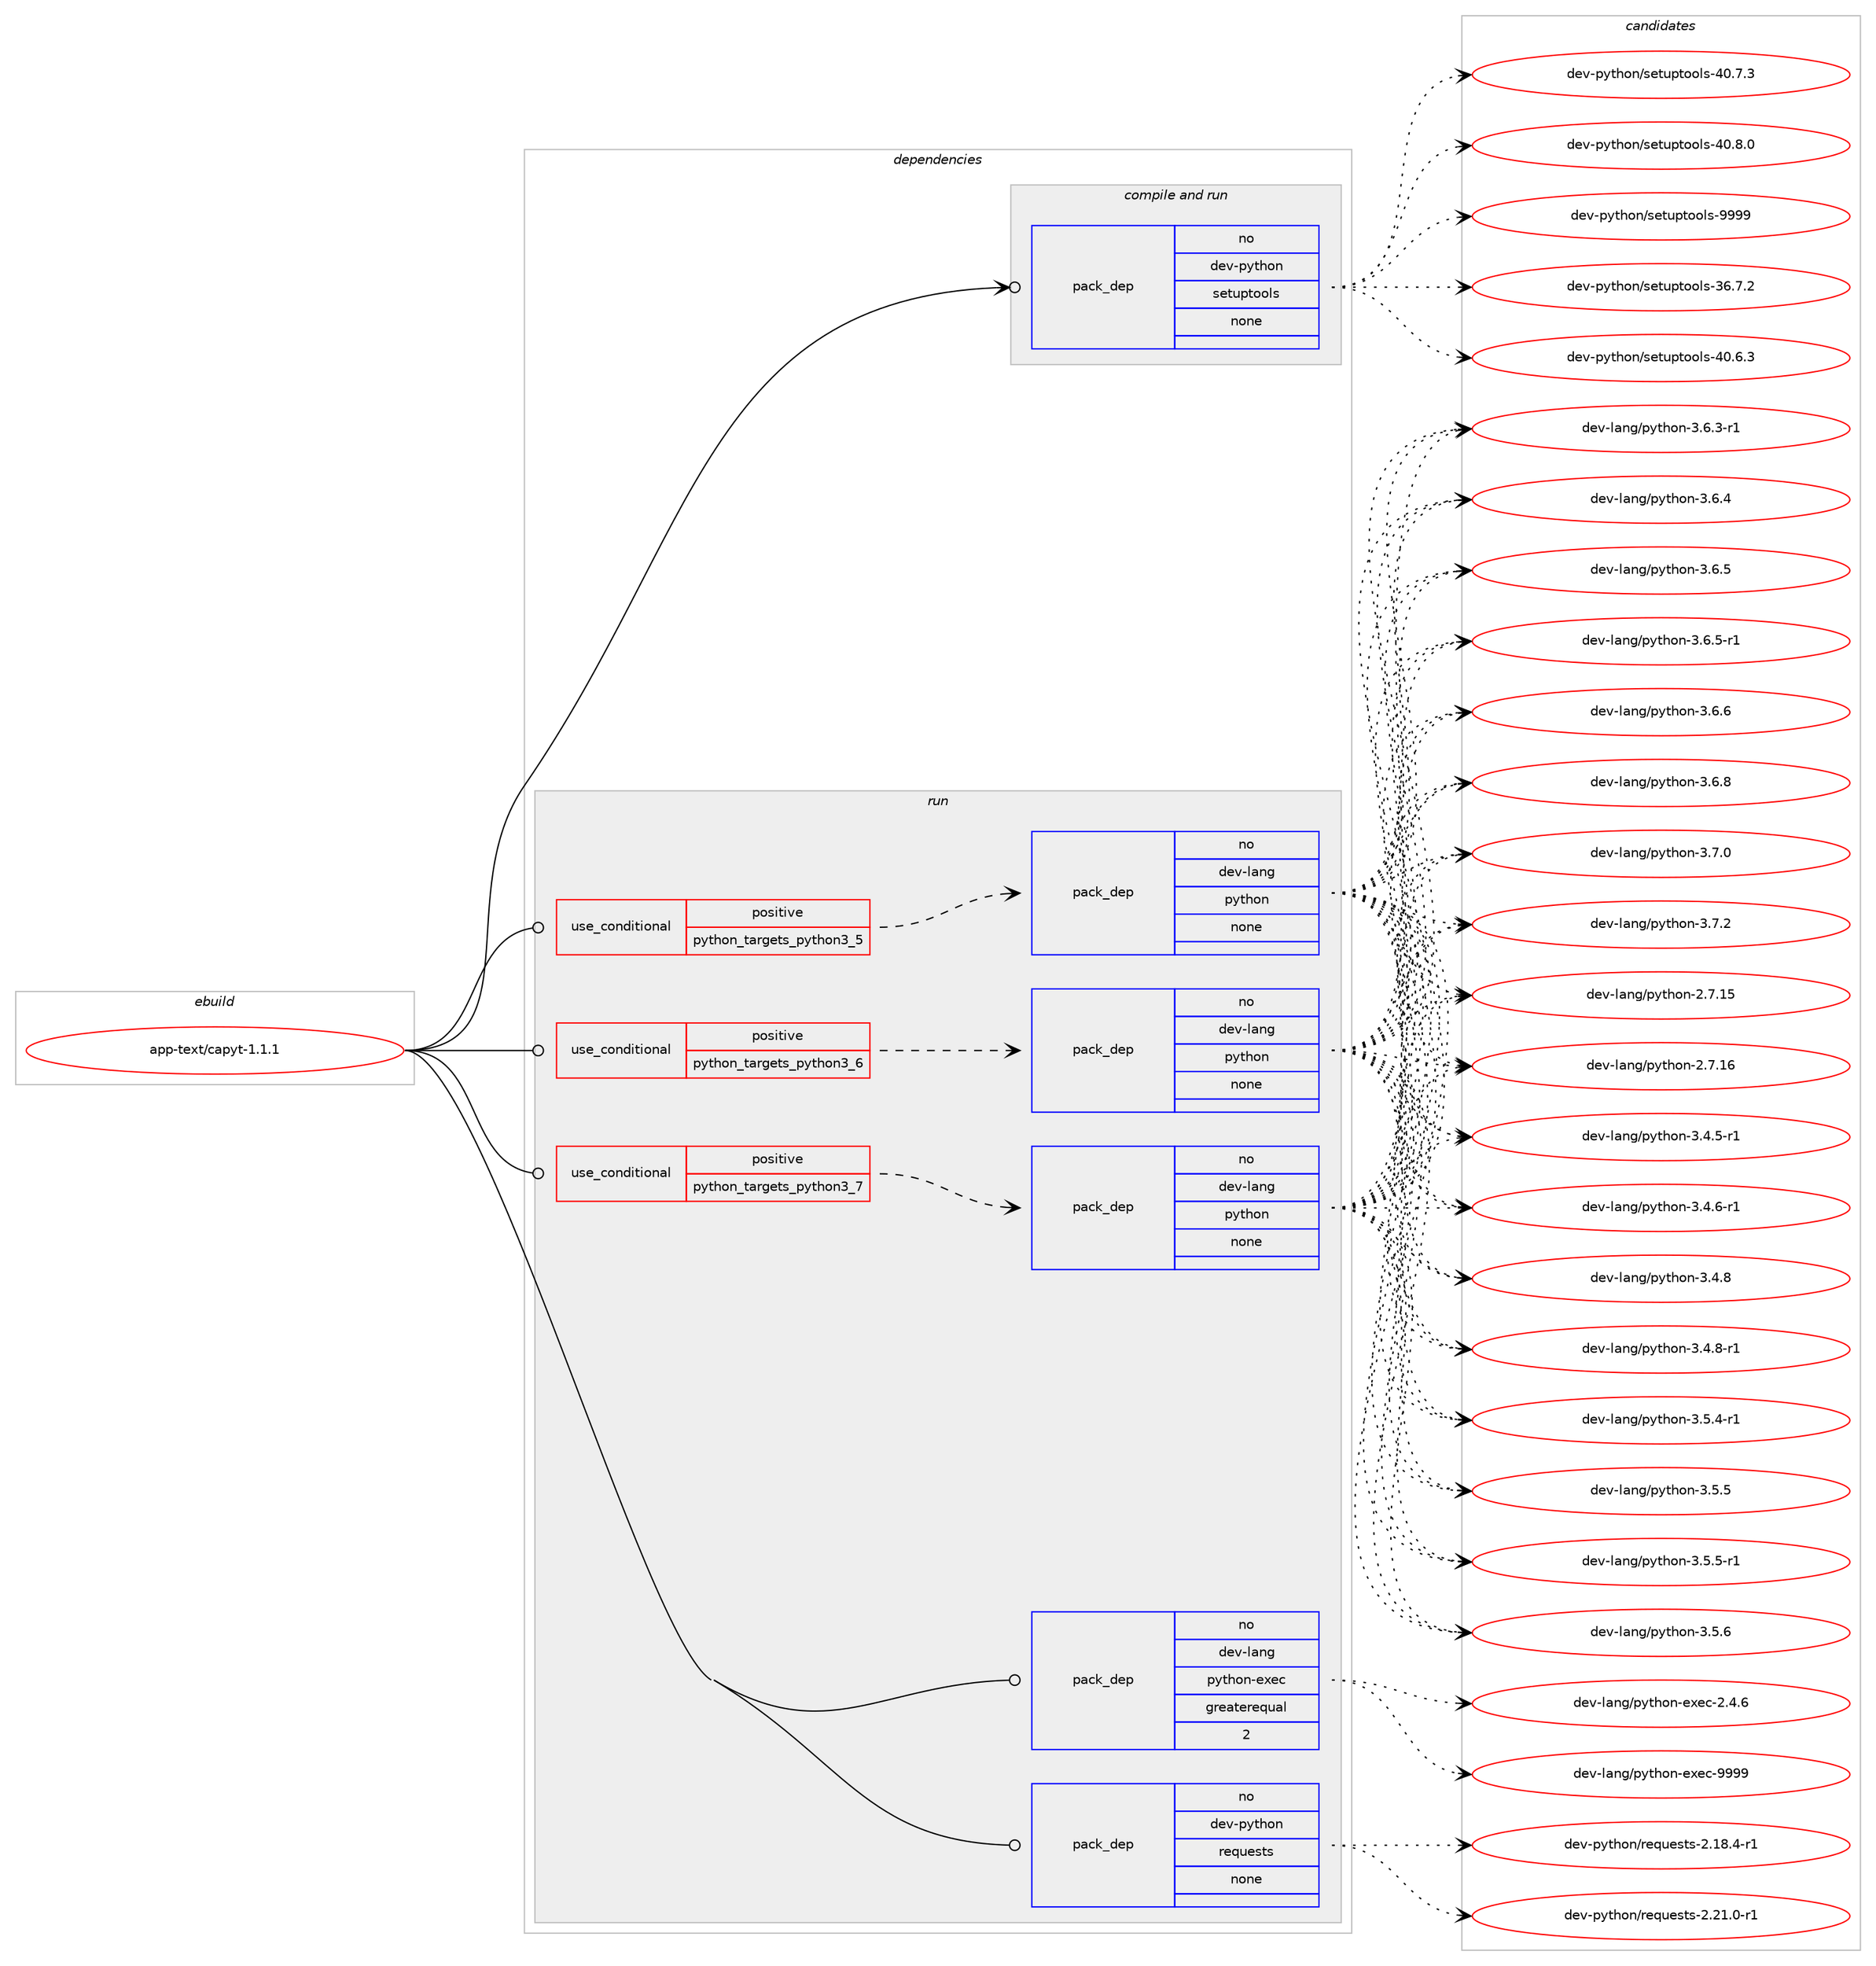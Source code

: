 digraph prolog {

# *************
# Graph options
# *************

newrank=true;
concentrate=true;
compound=true;
graph [rankdir=LR,fontname=Helvetica,fontsize=10,ranksep=1.5];#, ranksep=2.5, nodesep=0.2];
edge  [arrowhead=vee];
node  [fontname=Helvetica,fontsize=10];

# **********
# The ebuild
# **********

subgraph cluster_leftcol {
color=gray;
rank=same;
label=<<i>ebuild</i>>;
id [label="app-text/capyt-1.1.1", color=red, width=4, href="../app-text/capyt-1.1.1.svg"];
}

# ****************
# The dependencies
# ****************

subgraph cluster_midcol {
color=gray;
label=<<i>dependencies</i>>;
subgraph cluster_compile {
fillcolor="#eeeeee";
style=filled;
label=<<i>compile</i>>;
}
subgraph cluster_compileandrun {
fillcolor="#eeeeee";
style=filled;
label=<<i>compile and run</i>>;
subgraph pack932396 {
dependency1308245 [label=<<TABLE BORDER="0" CELLBORDER="1" CELLSPACING="0" CELLPADDING="4" WIDTH="220"><TR><TD ROWSPAN="6" CELLPADDING="30">pack_dep</TD></TR><TR><TD WIDTH="110">no</TD></TR><TR><TD>dev-python</TD></TR><TR><TD>setuptools</TD></TR><TR><TD>none</TD></TR><TR><TD></TD></TR></TABLE>>, shape=none, color=blue];
}
id:e -> dependency1308245:w [weight=20,style="solid",arrowhead="odotvee"];
}
subgraph cluster_run {
fillcolor="#eeeeee";
style=filled;
label=<<i>run</i>>;
subgraph cond355392 {
dependency1308246 [label=<<TABLE BORDER="0" CELLBORDER="1" CELLSPACING="0" CELLPADDING="4"><TR><TD ROWSPAN="3" CELLPADDING="10">use_conditional</TD></TR><TR><TD>positive</TD></TR><TR><TD>python_targets_python3_5</TD></TR></TABLE>>, shape=none, color=red];
subgraph pack932397 {
dependency1308247 [label=<<TABLE BORDER="0" CELLBORDER="1" CELLSPACING="0" CELLPADDING="4" WIDTH="220"><TR><TD ROWSPAN="6" CELLPADDING="30">pack_dep</TD></TR><TR><TD WIDTH="110">no</TD></TR><TR><TD>dev-lang</TD></TR><TR><TD>python</TD></TR><TR><TD>none</TD></TR><TR><TD></TD></TR></TABLE>>, shape=none, color=blue];
}
dependency1308246:e -> dependency1308247:w [weight=20,style="dashed",arrowhead="vee"];
}
id:e -> dependency1308246:w [weight=20,style="solid",arrowhead="odot"];
subgraph cond355393 {
dependency1308248 [label=<<TABLE BORDER="0" CELLBORDER="1" CELLSPACING="0" CELLPADDING="4"><TR><TD ROWSPAN="3" CELLPADDING="10">use_conditional</TD></TR><TR><TD>positive</TD></TR><TR><TD>python_targets_python3_6</TD></TR></TABLE>>, shape=none, color=red];
subgraph pack932398 {
dependency1308249 [label=<<TABLE BORDER="0" CELLBORDER="1" CELLSPACING="0" CELLPADDING="4" WIDTH="220"><TR><TD ROWSPAN="6" CELLPADDING="30">pack_dep</TD></TR><TR><TD WIDTH="110">no</TD></TR><TR><TD>dev-lang</TD></TR><TR><TD>python</TD></TR><TR><TD>none</TD></TR><TR><TD></TD></TR></TABLE>>, shape=none, color=blue];
}
dependency1308248:e -> dependency1308249:w [weight=20,style="dashed",arrowhead="vee"];
}
id:e -> dependency1308248:w [weight=20,style="solid",arrowhead="odot"];
subgraph cond355394 {
dependency1308250 [label=<<TABLE BORDER="0" CELLBORDER="1" CELLSPACING="0" CELLPADDING="4"><TR><TD ROWSPAN="3" CELLPADDING="10">use_conditional</TD></TR><TR><TD>positive</TD></TR><TR><TD>python_targets_python3_7</TD></TR></TABLE>>, shape=none, color=red];
subgraph pack932399 {
dependency1308251 [label=<<TABLE BORDER="0" CELLBORDER="1" CELLSPACING="0" CELLPADDING="4" WIDTH="220"><TR><TD ROWSPAN="6" CELLPADDING="30">pack_dep</TD></TR><TR><TD WIDTH="110">no</TD></TR><TR><TD>dev-lang</TD></TR><TR><TD>python</TD></TR><TR><TD>none</TD></TR><TR><TD></TD></TR></TABLE>>, shape=none, color=blue];
}
dependency1308250:e -> dependency1308251:w [weight=20,style="dashed",arrowhead="vee"];
}
id:e -> dependency1308250:w [weight=20,style="solid",arrowhead="odot"];
subgraph pack932400 {
dependency1308252 [label=<<TABLE BORDER="0" CELLBORDER="1" CELLSPACING="0" CELLPADDING="4" WIDTH="220"><TR><TD ROWSPAN="6" CELLPADDING="30">pack_dep</TD></TR><TR><TD WIDTH="110">no</TD></TR><TR><TD>dev-lang</TD></TR><TR><TD>python-exec</TD></TR><TR><TD>greaterequal</TD></TR><TR><TD>2</TD></TR></TABLE>>, shape=none, color=blue];
}
id:e -> dependency1308252:w [weight=20,style="solid",arrowhead="odot"];
subgraph pack932401 {
dependency1308253 [label=<<TABLE BORDER="0" CELLBORDER="1" CELLSPACING="0" CELLPADDING="4" WIDTH="220"><TR><TD ROWSPAN="6" CELLPADDING="30">pack_dep</TD></TR><TR><TD WIDTH="110">no</TD></TR><TR><TD>dev-python</TD></TR><TR><TD>requests</TD></TR><TR><TD>none</TD></TR><TR><TD></TD></TR></TABLE>>, shape=none, color=blue];
}
id:e -> dependency1308253:w [weight=20,style="solid",arrowhead="odot"];
}
}

# **************
# The candidates
# **************

subgraph cluster_choices {
rank=same;
color=gray;
label=<<i>candidates</i>>;

subgraph choice932396 {
color=black;
nodesep=1;
choice100101118451121211161041111104711510111611711211611111110811545515446554650 [label="dev-python/setuptools-36.7.2", color=red, width=4,href="../dev-python/setuptools-36.7.2.svg"];
choice100101118451121211161041111104711510111611711211611111110811545524846544651 [label="dev-python/setuptools-40.6.3", color=red, width=4,href="../dev-python/setuptools-40.6.3.svg"];
choice100101118451121211161041111104711510111611711211611111110811545524846554651 [label="dev-python/setuptools-40.7.3", color=red, width=4,href="../dev-python/setuptools-40.7.3.svg"];
choice100101118451121211161041111104711510111611711211611111110811545524846564648 [label="dev-python/setuptools-40.8.0", color=red, width=4,href="../dev-python/setuptools-40.8.0.svg"];
choice10010111845112121116104111110471151011161171121161111111081154557575757 [label="dev-python/setuptools-9999", color=red, width=4,href="../dev-python/setuptools-9999.svg"];
dependency1308245:e -> choice100101118451121211161041111104711510111611711211611111110811545515446554650:w [style=dotted,weight="100"];
dependency1308245:e -> choice100101118451121211161041111104711510111611711211611111110811545524846544651:w [style=dotted,weight="100"];
dependency1308245:e -> choice100101118451121211161041111104711510111611711211611111110811545524846554651:w [style=dotted,weight="100"];
dependency1308245:e -> choice100101118451121211161041111104711510111611711211611111110811545524846564648:w [style=dotted,weight="100"];
dependency1308245:e -> choice10010111845112121116104111110471151011161171121161111111081154557575757:w [style=dotted,weight="100"];
}
subgraph choice932397 {
color=black;
nodesep=1;
choice10010111845108971101034711212111610411111045504655464953 [label="dev-lang/python-2.7.15", color=red, width=4,href="../dev-lang/python-2.7.15.svg"];
choice10010111845108971101034711212111610411111045504655464954 [label="dev-lang/python-2.7.16", color=red, width=4,href="../dev-lang/python-2.7.16.svg"];
choice1001011184510897110103471121211161041111104551465246534511449 [label="dev-lang/python-3.4.5-r1", color=red, width=4,href="../dev-lang/python-3.4.5-r1.svg"];
choice1001011184510897110103471121211161041111104551465246544511449 [label="dev-lang/python-3.4.6-r1", color=red, width=4,href="../dev-lang/python-3.4.6-r1.svg"];
choice100101118451089711010347112121116104111110455146524656 [label="dev-lang/python-3.4.8", color=red, width=4,href="../dev-lang/python-3.4.8.svg"];
choice1001011184510897110103471121211161041111104551465246564511449 [label="dev-lang/python-3.4.8-r1", color=red, width=4,href="../dev-lang/python-3.4.8-r1.svg"];
choice1001011184510897110103471121211161041111104551465346524511449 [label="dev-lang/python-3.5.4-r1", color=red, width=4,href="../dev-lang/python-3.5.4-r1.svg"];
choice100101118451089711010347112121116104111110455146534653 [label="dev-lang/python-3.5.5", color=red, width=4,href="../dev-lang/python-3.5.5.svg"];
choice1001011184510897110103471121211161041111104551465346534511449 [label="dev-lang/python-3.5.5-r1", color=red, width=4,href="../dev-lang/python-3.5.5-r1.svg"];
choice100101118451089711010347112121116104111110455146534654 [label="dev-lang/python-3.5.6", color=red, width=4,href="../dev-lang/python-3.5.6.svg"];
choice1001011184510897110103471121211161041111104551465446514511449 [label="dev-lang/python-3.6.3-r1", color=red, width=4,href="../dev-lang/python-3.6.3-r1.svg"];
choice100101118451089711010347112121116104111110455146544652 [label="dev-lang/python-3.6.4", color=red, width=4,href="../dev-lang/python-3.6.4.svg"];
choice100101118451089711010347112121116104111110455146544653 [label="dev-lang/python-3.6.5", color=red, width=4,href="../dev-lang/python-3.6.5.svg"];
choice1001011184510897110103471121211161041111104551465446534511449 [label="dev-lang/python-3.6.5-r1", color=red, width=4,href="../dev-lang/python-3.6.5-r1.svg"];
choice100101118451089711010347112121116104111110455146544654 [label="dev-lang/python-3.6.6", color=red, width=4,href="../dev-lang/python-3.6.6.svg"];
choice100101118451089711010347112121116104111110455146544656 [label="dev-lang/python-3.6.8", color=red, width=4,href="../dev-lang/python-3.6.8.svg"];
choice100101118451089711010347112121116104111110455146554648 [label="dev-lang/python-3.7.0", color=red, width=4,href="../dev-lang/python-3.7.0.svg"];
choice100101118451089711010347112121116104111110455146554650 [label="dev-lang/python-3.7.2", color=red, width=4,href="../dev-lang/python-3.7.2.svg"];
dependency1308247:e -> choice10010111845108971101034711212111610411111045504655464953:w [style=dotted,weight="100"];
dependency1308247:e -> choice10010111845108971101034711212111610411111045504655464954:w [style=dotted,weight="100"];
dependency1308247:e -> choice1001011184510897110103471121211161041111104551465246534511449:w [style=dotted,weight="100"];
dependency1308247:e -> choice1001011184510897110103471121211161041111104551465246544511449:w [style=dotted,weight="100"];
dependency1308247:e -> choice100101118451089711010347112121116104111110455146524656:w [style=dotted,weight="100"];
dependency1308247:e -> choice1001011184510897110103471121211161041111104551465246564511449:w [style=dotted,weight="100"];
dependency1308247:e -> choice1001011184510897110103471121211161041111104551465346524511449:w [style=dotted,weight="100"];
dependency1308247:e -> choice100101118451089711010347112121116104111110455146534653:w [style=dotted,weight="100"];
dependency1308247:e -> choice1001011184510897110103471121211161041111104551465346534511449:w [style=dotted,weight="100"];
dependency1308247:e -> choice100101118451089711010347112121116104111110455146534654:w [style=dotted,weight="100"];
dependency1308247:e -> choice1001011184510897110103471121211161041111104551465446514511449:w [style=dotted,weight="100"];
dependency1308247:e -> choice100101118451089711010347112121116104111110455146544652:w [style=dotted,weight="100"];
dependency1308247:e -> choice100101118451089711010347112121116104111110455146544653:w [style=dotted,weight="100"];
dependency1308247:e -> choice1001011184510897110103471121211161041111104551465446534511449:w [style=dotted,weight="100"];
dependency1308247:e -> choice100101118451089711010347112121116104111110455146544654:w [style=dotted,weight="100"];
dependency1308247:e -> choice100101118451089711010347112121116104111110455146544656:w [style=dotted,weight="100"];
dependency1308247:e -> choice100101118451089711010347112121116104111110455146554648:w [style=dotted,weight="100"];
dependency1308247:e -> choice100101118451089711010347112121116104111110455146554650:w [style=dotted,weight="100"];
}
subgraph choice932398 {
color=black;
nodesep=1;
choice10010111845108971101034711212111610411111045504655464953 [label="dev-lang/python-2.7.15", color=red, width=4,href="../dev-lang/python-2.7.15.svg"];
choice10010111845108971101034711212111610411111045504655464954 [label="dev-lang/python-2.7.16", color=red, width=4,href="../dev-lang/python-2.7.16.svg"];
choice1001011184510897110103471121211161041111104551465246534511449 [label="dev-lang/python-3.4.5-r1", color=red, width=4,href="../dev-lang/python-3.4.5-r1.svg"];
choice1001011184510897110103471121211161041111104551465246544511449 [label="dev-lang/python-3.4.6-r1", color=red, width=4,href="../dev-lang/python-3.4.6-r1.svg"];
choice100101118451089711010347112121116104111110455146524656 [label="dev-lang/python-3.4.8", color=red, width=4,href="../dev-lang/python-3.4.8.svg"];
choice1001011184510897110103471121211161041111104551465246564511449 [label="dev-lang/python-3.4.8-r1", color=red, width=4,href="../dev-lang/python-3.4.8-r1.svg"];
choice1001011184510897110103471121211161041111104551465346524511449 [label="dev-lang/python-3.5.4-r1", color=red, width=4,href="../dev-lang/python-3.5.4-r1.svg"];
choice100101118451089711010347112121116104111110455146534653 [label="dev-lang/python-3.5.5", color=red, width=4,href="../dev-lang/python-3.5.5.svg"];
choice1001011184510897110103471121211161041111104551465346534511449 [label="dev-lang/python-3.5.5-r1", color=red, width=4,href="../dev-lang/python-3.5.5-r1.svg"];
choice100101118451089711010347112121116104111110455146534654 [label="dev-lang/python-3.5.6", color=red, width=4,href="../dev-lang/python-3.5.6.svg"];
choice1001011184510897110103471121211161041111104551465446514511449 [label="dev-lang/python-3.6.3-r1", color=red, width=4,href="../dev-lang/python-3.6.3-r1.svg"];
choice100101118451089711010347112121116104111110455146544652 [label="dev-lang/python-3.6.4", color=red, width=4,href="../dev-lang/python-3.6.4.svg"];
choice100101118451089711010347112121116104111110455146544653 [label="dev-lang/python-3.6.5", color=red, width=4,href="../dev-lang/python-3.6.5.svg"];
choice1001011184510897110103471121211161041111104551465446534511449 [label="dev-lang/python-3.6.5-r1", color=red, width=4,href="../dev-lang/python-3.6.5-r1.svg"];
choice100101118451089711010347112121116104111110455146544654 [label="dev-lang/python-3.6.6", color=red, width=4,href="../dev-lang/python-3.6.6.svg"];
choice100101118451089711010347112121116104111110455146544656 [label="dev-lang/python-3.6.8", color=red, width=4,href="../dev-lang/python-3.6.8.svg"];
choice100101118451089711010347112121116104111110455146554648 [label="dev-lang/python-3.7.0", color=red, width=4,href="../dev-lang/python-3.7.0.svg"];
choice100101118451089711010347112121116104111110455146554650 [label="dev-lang/python-3.7.2", color=red, width=4,href="../dev-lang/python-3.7.2.svg"];
dependency1308249:e -> choice10010111845108971101034711212111610411111045504655464953:w [style=dotted,weight="100"];
dependency1308249:e -> choice10010111845108971101034711212111610411111045504655464954:w [style=dotted,weight="100"];
dependency1308249:e -> choice1001011184510897110103471121211161041111104551465246534511449:w [style=dotted,weight="100"];
dependency1308249:e -> choice1001011184510897110103471121211161041111104551465246544511449:w [style=dotted,weight="100"];
dependency1308249:e -> choice100101118451089711010347112121116104111110455146524656:w [style=dotted,weight="100"];
dependency1308249:e -> choice1001011184510897110103471121211161041111104551465246564511449:w [style=dotted,weight="100"];
dependency1308249:e -> choice1001011184510897110103471121211161041111104551465346524511449:w [style=dotted,weight="100"];
dependency1308249:e -> choice100101118451089711010347112121116104111110455146534653:w [style=dotted,weight="100"];
dependency1308249:e -> choice1001011184510897110103471121211161041111104551465346534511449:w [style=dotted,weight="100"];
dependency1308249:e -> choice100101118451089711010347112121116104111110455146534654:w [style=dotted,weight="100"];
dependency1308249:e -> choice1001011184510897110103471121211161041111104551465446514511449:w [style=dotted,weight="100"];
dependency1308249:e -> choice100101118451089711010347112121116104111110455146544652:w [style=dotted,weight="100"];
dependency1308249:e -> choice100101118451089711010347112121116104111110455146544653:w [style=dotted,weight="100"];
dependency1308249:e -> choice1001011184510897110103471121211161041111104551465446534511449:w [style=dotted,weight="100"];
dependency1308249:e -> choice100101118451089711010347112121116104111110455146544654:w [style=dotted,weight="100"];
dependency1308249:e -> choice100101118451089711010347112121116104111110455146544656:w [style=dotted,weight="100"];
dependency1308249:e -> choice100101118451089711010347112121116104111110455146554648:w [style=dotted,weight="100"];
dependency1308249:e -> choice100101118451089711010347112121116104111110455146554650:w [style=dotted,weight="100"];
}
subgraph choice932399 {
color=black;
nodesep=1;
choice10010111845108971101034711212111610411111045504655464953 [label="dev-lang/python-2.7.15", color=red, width=4,href="../dev-lang/python-2.7.15.svg"];
choice10010111845108971101034711212111610411111045504655464954 [label="dev-lang/python-2.7.16", color=red, width=4,href="../dev-lang/python-2.7.16.svg"];
choice1001011184510897110103471121211161041111104551465246534511449 [label="dev-lang/python-3.4.5-r1", color=red, width=4,href="../dev-lang/python-3.4.5-r1.svg"];
choice1001011184510897110103471121211161041111104551465246544511449 [label="dev-lang/python-3.4.6-r1", color=red, width=4,href="../dev-lang/python-3.4.6-r1.svg"];
choice100101118451089711010347112121116104111110455146524656 [label="dev-lang/python-3.4.8", color=red, width=4,href="../dev-lang/python-3.4.8.svg"];
choice1001011184510897110103471121211161041111104551465246564511449 [label="dev-lang/python-3.4.8-r1", color=red, width=4,href="../dev-lang/python-3.4.8-r1.svg"];
choice1001011184510897110103471121211161041111104551465346524511449 [label="dev-lang/python-3.5.4-r1", color=red, width=4,href="../dev-lang/python-3.5.4-r1.svg"];
choice100101118451089711010347112121116104111110455146534653 [label="dev-lang/python-3.5.5", color=red, width=4,href="../dev-lang/python-3.5.5.svg"];
choice1001011184510897110103471121211161041111104551465346534511449 [label="dev-lang/python-3.5.5-r1", color=red, width=4,href="../dev-lang/python-3.5.5-r1.svg"];
choice100101118451089711010347112121116104111110455146534654 [label="dev-lang/python-3.5.6", color=red, width=4,href="../dev-lang/python-3.5.6.svg"];
choice1001011184510897110103471121211161041111104551465446514511449 [label="dev-lang/python-3.6.3-r1", color=red, width=4,href="../dev-lang/python-3.6.3-r1.svg"];
choice100101118451089711010347112121116104111110455146544652 [label="dev-lang/python-3.6.4", color=red, width=4,href="../dev-lang/python-3.6.4.svg"];
choice100101118451089711010347112121116104111110455146544653 [label="dev-lang/python-3.6.5", color=red, width=4,href="../dev-lang/python-3.6.5.svg"];
choice1001011184510897110103471121211161041111104551465446534511449 [label="dev-lang/python-3.6.5-r1", color=red, width=4,href="../dev-lang/python-3.6.5-r1.svg"];
choice100101118451089711010347112121116104111110455146544654 [label="dev-lang/python-3.6.6", color=red, width=4,href="../dev-lang/python-3.6.6.svg"];
choice100101118451089711010347112121116104111110455146544656 [label="dev-lang/python-3.6.8", color=red, width=4,href="../dev-lang/python-3.6.8.svg"];
choice100101118451089711010347112121116104111110455146554648 [label="dev-lang/python-3.7.0", color=red, width=4,href="../dev-lang/python-3.7.0.svg"];
choice100101118451089711010347112121116104111110455146554650 [label="dev-lang/python-3.7.2", color=red, width=4,href="../dev-lang/python-3.7.2.svg"];
dependency1308251:e -> choice10010111845108971101034711212111610411111045504655464953:w [style=dotted,weight="100"];
dependency1308251:e -> choice10010111845108971101034711212111610411111045504655464954:w [style=dotted,weight="100"];
dependency1308251:e -> choice1001011184510897110103471121211161041111104551465246534511449:w [style=dotted,weight="100"];
dependency1308251:e -> choice1001011184510897110103471121211161041111104551465246544511449:w [style=dotted,weight="100"];
dependency1308251:e -> choice100101118451089711010347112121116104111110455146524656:w [style=dotted,weight="100"];
dependency1308251:e -> choice1001011184510897110103471121211161041111104551465246564511449:w [style=dotted,weight="100"];
dependency1308251:e -> choice1001011184510897110103471121211161041111104551465346524511449:w [style=dotted,weight="100"];
dependency1308251:e -> choice100101118451089711010347112121116104111110455146534653:w [style=dotted,weight="100"];
dependency1308251:e -> choice1001011184510897110103471121211161041111104551465346534511449:w [style=dotted,weight="100"];
dependency1308251:e -> choice100101118451089711010347112121116104111110455146534654:w [style=dotted,weight="100"];
dependency1308251:e -> choice1001011184510897110103471121211161041111104551465446514511449:w [style=dotted,weight="100"];
dependency1308251:e -> choice100101118451089711010347112121116104111110455146544652:w [style=dotted,weight="100"];
dependency1308251:e -> choice100101118451089711010347112121116104111110455146544653:w [style=dotted,weight="100"];
dependency1308251:e -> choice1001011184510897110103471121211161041111104551465446534511449:w [style=dotted,weight="100"];
dependency1308251:e -> choice100101118451089711010347112121116104111110455146544654:w [style=dotted,weight="100"];
dependency1308251:e -> choice100101118451089711010347112121116104111110455146544656:w [style=dotted,weight="100"];
dependency1308251:e -> choice100101118451089711010347112121116104111110455146554648:w [style=dotted,weight="100"];
dependency1308251:e -> choice100101118451089711010347112121116104111110455146554650:w [style=dotted,weight="100"];
}
subgraph choice932400 {
color=black;
nodesep=1;
choice1001011184510897110103471121211161041111104510112010199455046524654 [label="dev-lang/python-exec-2.4.6", color=red, width=4,href="../dev-lang/python-exec-2.4.6.svg"];
choice10010111845108971101034711212111610411111045101120101994557575757 [label="dev-lang/python-exec-9999", color=red, width=4,href="../dev-lang/python-exec-9999.svg"];
dependency1308252:e -> choice1001011184510897110103471121211161041111104510112010199455046524654:w [style=dotted,weight="100"];
dependency1308252:e -> choice10010111845108971101034711212111610411111045101120101994557575757:w [style=dotted,weight="100"];
}
subgraph choice932401 {
color=black;
nodesep=1;
choice1001011184511212111610411111047114101113117101115116115455046495646524511449 [label="dev-python/requests-2.18.4-r1", color=red, width=4,href="../dev-python/requests-2.18.4-r1.svg"];
choice1001011184511212111610411111047114101113117101115116115455046504946484511449 [label="dev-python/requests-2.21.0-r1", color=red, width=4,href="../dev-python/requests-2.21.0-r1.svg"];
dependency1308253:e -> choice1001011184511212111610411111047114101113117101115116115455046495646524511449:w [style=dotted,weight="100"];
dependency1308253:e -> choice1001011184511212111610411111047114101113117101115116115455046504946484511449:w [style=dotted,weight="100"];
}
}

}
